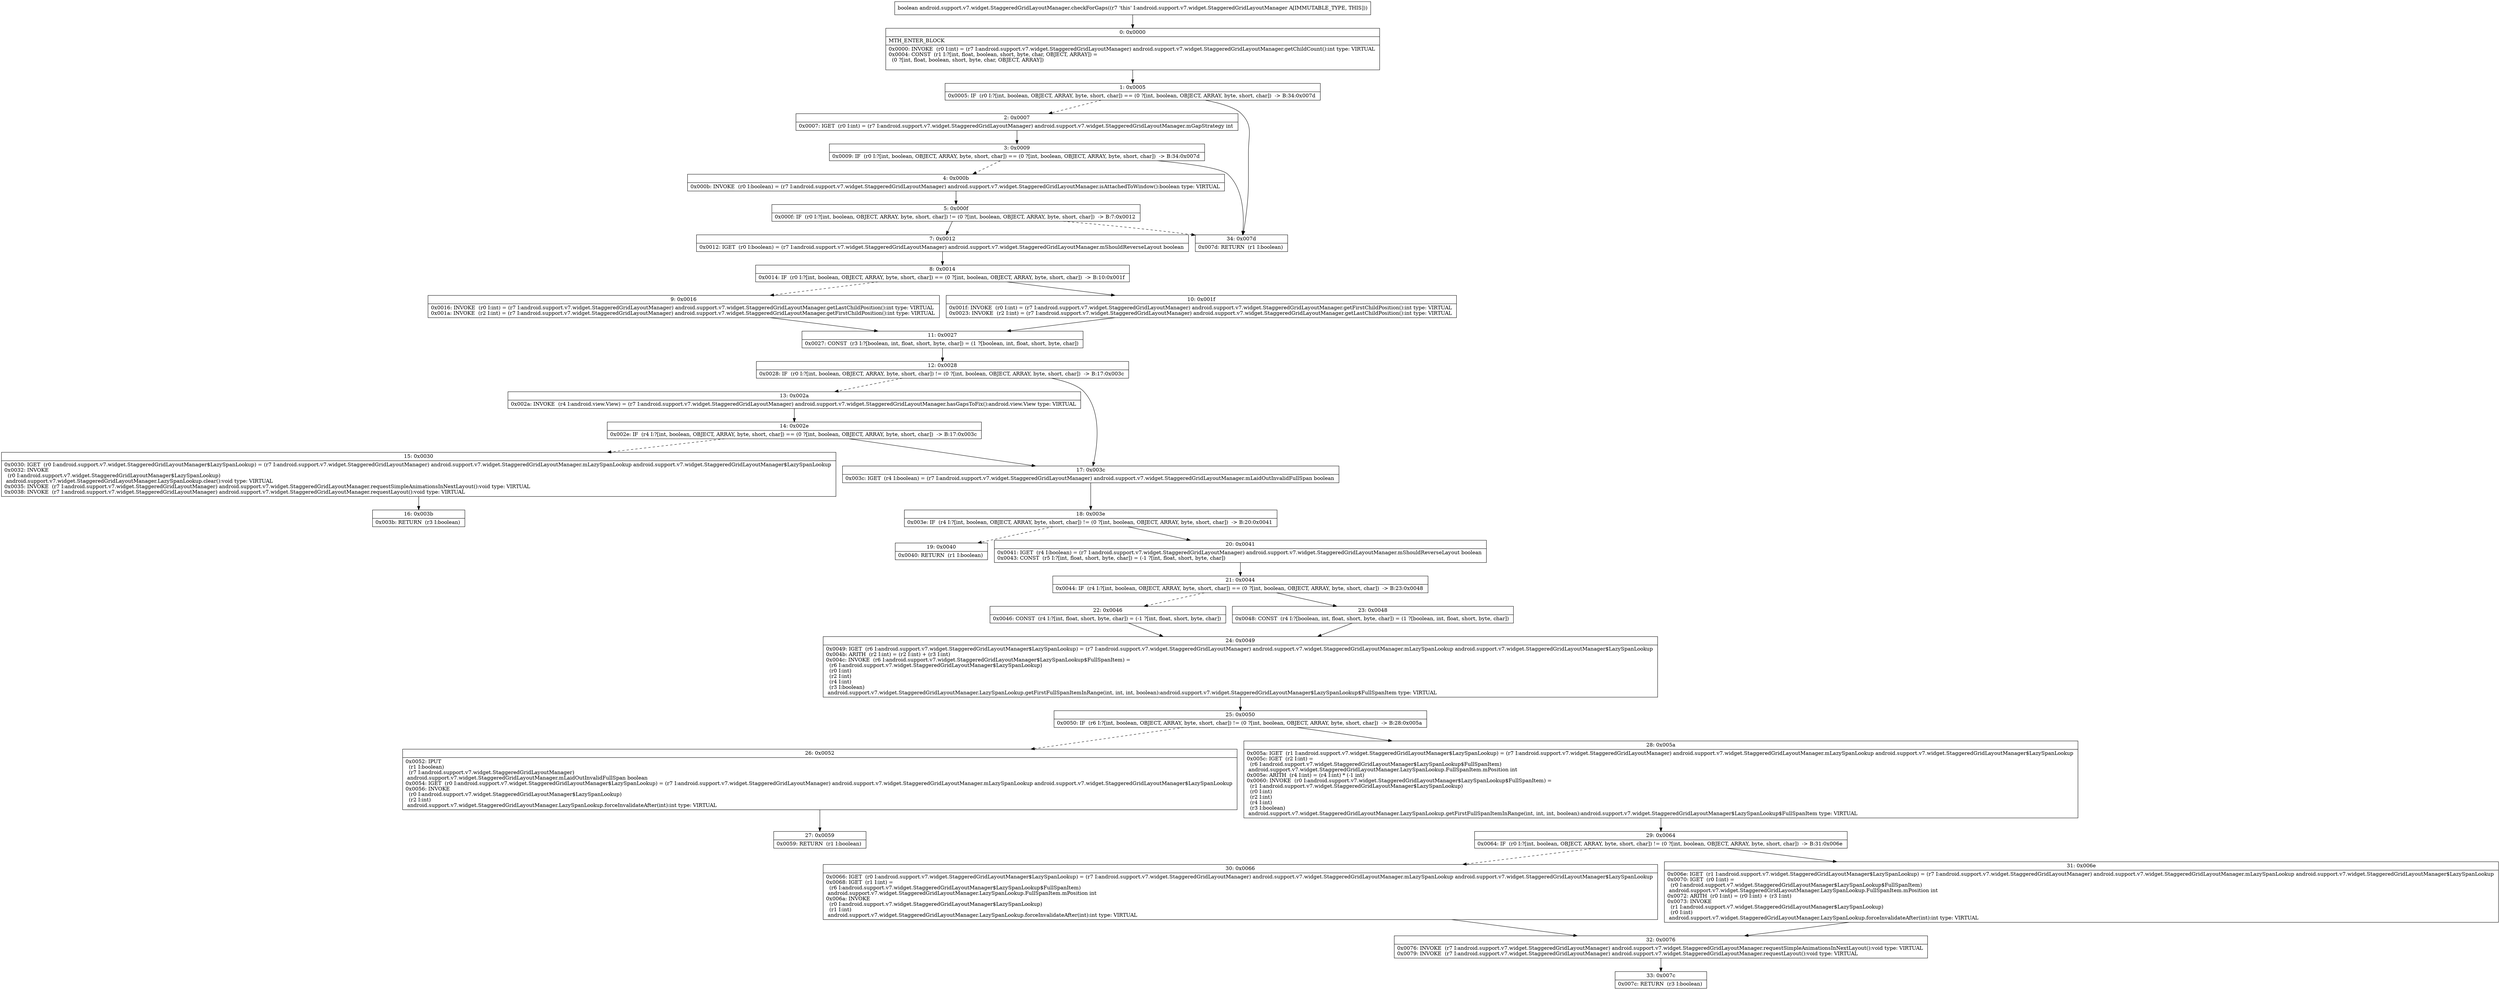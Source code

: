 digraph "CFG forandroid.support.v7.widget.StaggeredGridLayoutManager.checkForGaps()Z" {
Node_0 [shape=record,label="{0\:\ 0x0000|MTH_ENTER_BLOCK\l|0x0000: INVOKE  (r0 I:int) = (r7 I:android.support.v7.widget.StaggeredGridLayoutManager) android.support.v7.widget.StaggeredGridLayoutManager.getChildCount():int type: VIRTUAL \l0x0004: CONST  (r1 I:?[int, float, boolean, short, byte, char, OBJECT, ARRAY]) = \l  (0 ?[int, float, boolean, short, byte, char, OBJECT, ARRAY])\l \l}"];
Node_1 [shape=record,label="{1\:\ 0x0005|0x0005: IF  (r0 I:?[int, boolean, OBJECT, ARRAY, byte, short, char]) == (0 ?[int, boolean, OBJECT, ARRAY, byte, short, char])  \-\> B:34:0x007d \l}"];
Node_2 [shape=record,label="{2\:\ 0x0007|0x0007: IGET  (r0 I:int) = (r7 I:android.support.v7.widget.StaggeredGridLayoutManager) android.support.v7.widget.StaggeredGridLayoutManager.mGapStrategy int \l}"];
Node_3 [shape=record,label="{3\:\ 0x0009|0x0009: IF  (r0 I:?[int, boolean, OBJECT, ARRAY, byte, short, char]) == (0 ?[int, boolean, OBJECT, ARRAY, byte, short, char])  \-\> B:34:0x007d \l}"];
Node_4 [shape=record,label="{4\:\ 0x000b|0x000b: INVOKE  (r0 I:boolean) = (r7 I:android.support.v7.widget.StaggeredGridLayoutManager) android.support.v7.widget.StaggeredGridLayoutManager.isAttachedToWindow():boolean type: VIRTUAL \l}"];
Node_5 [shape=record,label="{5\:\ 0x000f|0x000f: IF  (r0 I:?[int, boolean, OBJECT, ARRAY, byte, short, char]) != (0 ?[int, boolean, OBJECT, ARRAY, byte, short, char])  \-\> B:7:0x0012 \l}"];
Node_7 [shape=record,label="{7\:\ 0x0012|0x0012: IGET  (r0 I:boolean) = (r7 I:android.support.v7.widget.StaggeredGridLayoutManager) android.support.v7.widget.StaggeredGridLayoutManager.mShouldReverseLayout boolean \l}"];
Node_8 [shape=record,label="{8\:\ 0x0014|0x0014: IF  (r0 I:?[int, boolean, OBJECT, ARRAY, byte, short, char]) == (0 ?[int, boolean, OBJECT, ARRAY, byte, short, char])  \-\> B:10:0x001f \l}"];
Node_9 [shape=record,label="{9\:\ 0x0016|0x0016: INVOKE  (r0 I:int) = (r7 I:android.support.v7.widget.StaggeredGridLayoutManager) android.support.v7.widget.StaggeredGridLayoutManager.getLastChildPosition():int type: VIRTUAL \l0x001a: INVOKE  (r2 I:int) = (r7 I:android.support.v7.widget.StaggeredGridLayoutManager) android.support.v7.widget.StaggeredGridLayoutManager.getFirstChildPosition():int type: VIRTUAL \l}"];
Node_10 [shape=record,label="{10\:\ 0x001f|0x001f: INVOKE  (r0 I:int) = (r7 I:android.support.v7.widget.StaggeredGridLayoutManager) android.support.v7.widget.StaggeredGridLayoutManager.getFirstChildPosition():int type: VIRTUAL \l0x0023: INVOKE  (r2 I:int) = (r7 I:android.support.v7.widget.StaggeredGridLayoutManager) android.support.v7.widget.StaggeredGridLayoutManager.getLastChildPosition():int type: VIRTUAL \l}"];
Node_11 [shape=record,label="{11\:\ 0x0027|0x0027: CONST  (r3 I:?[boolean, int, float, short, byte, char]) = (1 ?[boolean, int, float, short, byte, char]) \l}"];
Node_12 [shape=record,label="{12\:\ 0x0028|0x0028: IF  (r0 I:?[int, boolean, OBJECT, ARRAY, byte, short, char]) != (0 ?[int, boolean, OBJECT, ARRAY, byte, short, char])  \-\> B:17:0x003c \l}"];
Node_13 [shape=record,label="{13\:\ 0x002a|0x002a: INVOKE  (r4 I:android.view.View) = (r7 I:android.support.v7.widget.StaggeredGridLayoutManager) android.support.v7.widget.StaggeredGridLayoutManager.hasGapsToFix():android.view.View type: VIRTUAL \l}"];
Node_14 [shape=record,label="{14\:\ 0x002e|0x002e: IF  (r4 I:?[int, boolean, OBJECT, ARRAY, byte, short, char]) == (0 ?[int, boolean, OBJECT, ARRAY, byte, short, char])  \-\> B:17:0x003c \l}"];
Node_15 [shape=record,label="{15\:\ 0x0030|0x0030: IGET  (r0 I:android.support.v7.widget.StaggeredGridLayoutManager$LazySpanLookup) = (r7 I:android.support.v7.widget.StaggeredGridLayoutManager) android.support.v7.widget.StaggeredGridLayoutManager.mLazySpanLookup android.support.v7.widget.StaggeredGridLayoutManager$LazySpanLookup \l0x0032: INVOKE  \l  (r0 I:android.support.v7.widget.StaggeredGridLayoutManager$LazySpanLookup)\l android.support.v7.widget.StaggeredGridLayoutManager.LazySpanLookup.clear():void type: VIRTUAL \l0x0035: INVOKE  (r7 I:android.support.v7.widget.StaggeredGridLayoutManager) android.support.v7.widget.StaggeredGridLayoutManager.requestSimpleAnimationsInNextLayout():void type: VIRTUAL \l0x0038: INVOKE  (r7 I:android.support.v7.widget.StaggeredGridLayoutManager) android.support.v7.widget.StaggeredGridLayoutManager.requestLayout():void type: VIRTUAL \l}"];
Node_16 [shape=record,label="{16\:\ 0x003b|0x003b: RETURN  (r3 I:boolean) \l}"];
Node_17 [shape=record,label="{17\:\ 0x003c|0x003c: IGET  (r4 I:boolean) = (r7 I:android.support.v7.widget.StaggeredGridLayoutManager) android.support.v7.widget.StaggeredGridLayoutManager.mLaidOutInvalidFullSpan boolean \l}"];
Node_18 [shape=record,label="{18\:\ 0x003e|0x003e: IF  (r4 I:?[int, boolean, OBJECT, ARRAY, byte, short, char]) != (0 ?[int, boolean, OBJECT, ARRAY, byte, short, char])  \-\> B:20:0x0041 \l}"];
Node_19 [shape=record,label="{19\:\ 0x0040|0x0040: RETURN  (r1 I:boolean) \l}"];
Node_20 [shape=record,label="{20\:\ 0x0041|0x0041: IGET  (r4 I:boolean) = (r7 I:android.support.v7.widget.StaggeredGridLayoutManager) android.support.v7.widget.StaggeredGridLayoutManager.mShouldReverseLayout boolean \l0x0043: CONST  (r5 I:?[int, float, short, byte, char]) = (\-1 ?[int, float, short, byte, char]) \l}"];
Node_21 [shape=record,label="{21\:\ 0x0044|0x0044: IF  (r4 I:?[int, boolean, OBJECT, ARRAY, byte, short, char]) == (0 ?[int, boolean, OBJECT, ARRAY, byte, short, char])  \-\> B:23:0x0048 \l}"];
Node_22 [shape=record,label="{22\:\ 0x0046|0x0046: CONST  (r4 I:?[int, float, short, byte, char]) = (\-1 ?[int, float, short, byte, char]) \l}"];
Node_23 [shape=record,label="{23\:\ 0x0048|0x0048: CONST  (r4 I:?[boolean, int, float, short, byte, char]) = (1 ?[boolean, int, float, short, byte, char]) \l}"];
Node_24 [shape=record,label="{24\:\ 0x0049|0x0049: IGET  (r6 I:android.support.v7.widget.StaggeredGridLayoutManager$LazySpanLookup) = (r7 I:android.support.v7.widget.StaggeredGridLayoutManager) android.support.v7.widget.StaggeredGridLayoutManager.mLazySpanLookup android.support.v7.widget.StaggeredGridLayoutManager$LazySpanLookup \l0x004b: ARITH  (r2 I:int) = (r2 I:int) + (r3 I:int) \l0x004c: INVOKE  (r6 I:android.support.v7.widget.StaggeredGridLayoutManager$LazySpanLookup$FullSpanItem) = \l  (r6 I:android.support.v7.widget.StaggeredGridLayoutManager$LazySpanLookup)\l  (r0 I:int)\l  (r2 I:int)\l  (r4 I:int)\l  (r3 I:boolean)\l android.support.v7.widget.StaggeredGridLayoutManager.LazySpanLookup.getFirstFullSpanItemInRange(int, int, int, boolean):android.support.v7.widget.StaggeredGridLayoutManager$LazySpanLookup$FullSpanItem type: VIRTUAL \l}"];
Node_25 [shape=record,label="{25\:\ 0x0050|0x0050: IF  (r6 I:?[int, boolean, OBJECT, ARRAY, byte, short, char]) != (0 ?[int, boolean, OBJECT, ARRAY, byte, short, char])  \-\> B:28:0x005a \l}"];
Node_26 [shape=record,label="{26\:\ 0x0052|0x0052: IPUT  \l  (r1 I:boolean)\l  (r7 I:android.support.v7.widget.StaggeredGridLayoutManager)\l android.support.v7.widget.StaggeredGridLayoutManager.mLaidOutInvalidFullSpan boolean \l0x0054: IGET  (r0 I:android.support.v7.widget.StaggeredGridLayoutManager$LazySpanLookup) = (r7 I:android.support.v7.widget.StaggeredGridLayoutManager) android.support.v7.widget.StaggeredGridLayoutManager.mLazySpanLookup android.support.v7.widget.StaggeredGridLayoutManager$LazySpanLookup \l0x0056: INVOKE  \l  (r0 I:android.support.v7.widget.StaggeredGridLayoutManager$LazySpanLookup)\l  (r2 I:int)\l android.support.v7.widget.StaggeredGridLayoutManager.LazySpanLookup.forceInvalidateAfter(int):int type: VIRTUAL \l}"];
Node_27 [shape=record,label="{27\:\ 0x0059|0x0059: RETURN  (r1 I:boolean) \l}"];
Node_28 [shape=record,label="{28\:\ 0x005a|0x005a: IGET  (r1 I:android.support.v7.widget.StaggeredGridLayoutManager$LazySpanLookup) = (r7 I:android.support.v7.widget.StaggeredGridLayoutManager) android.support.v7.widget.StaggeredGridLayoutManager.mLazySpanLookup android.support.v7.widget.StaggeredGridLayoutManager$LazySpanLookup \l0x005c: IGET  (r2 I:int) = \l  (r6 I:android.support.v7.widget.StaggeredGridLayoutManager$LazySpanLookup$FullSpanItem)\l android.support.v7.widget.StaggeredGridLayoutManager.LazySpanLookup.FullSpanItem.mPosition int \l0x005e: ARITH  (r4 I:int) = (r4 I:int) * (\-1 int) \l0x0060: INVOKE  (r0 I:android.support.v7.widget.StaggeredGridLayoutManager$LazySpanLookup$FullSpanItem) = \l  (r1 I:android.support.v7.widget.StaggeredGridLayoutManager$LazySpanLookup)\l  (r0 I:int)\l  (r2 I:int)\l  (r4 I:int)\l  (r3 I:boolean)\l android.support.v7.widget.StaggeredGridLayoutManager.LazySpanLookup.getFirstFullSpanItemInRange(int, int, int, boolean):android.support.v7.widget.StaggeredGridLayoutManager$LazySpanLookup$FullSpanItem type: VIRTUAL \l}"];
Node_29 [shape=record,label="{29\:\ 0x0064|0x0064: IF  (r0 I:?[int, boolean, OBJECT, ARRAY, byte, short, char]) != (0 ?[int, boolean, OBJECT, ARRAY, byte, short, char])  \-\> B:31:0x006e \l}"];
Node_30 [shape=record,label="{30\:\ 0x0066|0x0066: IGET  (r0 I:android.support.v7.widget.StaggeredGridLayoutManager$LazySpanLookup) = (r7 I:android.support.v7.widget.StaggeredGridLayoutManager) android.support.v7.widget.StaggeredGridLayoutManager.mLazySpanLookup android.support.v7.widget.StaggeredGridLayoutManager$LazySpanLookup \l0x0068: IGET  (r1 I:int) = \l  (r6 I:android.support.v7.widget.StaggeredGridLayoutManager$LazySpanLookup$FullSpanItem)\l android.support.v7.widget.StaggeredGridLayoutManager.LazySpanLookup.FullSpanItem.mPosition int \l0x006a: INVOKE  \l  (r0 I:android.support.v7.widget.StaggeredGridLayoutManager$LazySpanLookup)\l  (r1 I:int)\l android.support.v7.widget.StaggeredGridLayoutManager.LazySpanLookup.forceInvalidateAfter(int):int type: VIRTUAL \l}"];
Node_31 [shape=record,label="{31\:\ 0x006e|0x006e: IGET  (r1 I:android.support.v7.widget.StaggeredGridLayoutManager$LazySpanLookup) = (r7 I:android.support.v7.widget.StaggeredGridLayoutManager) android.support.v7.widget.StaggeredGridLayoutManager.mLazySpanLookup android.support.v7.widget.StaggeredGridLayoutManager$LazySpanLookup \l0x0070: IGET  (r0 I:int) = \l  (r0 I:android.support.v7.widget.StaggeredGridLayoutManager$LazySpanLookup$FullSpanItem)\l android.support.v7.widget.StaggeredGridLayoutManager.LazySpanLookup.FullSpanItem.mPosition int \l0x0072: ARITH  (r0 I:int) = (r0 I:int) + (r3 I:int) \l0x0073: INVOKE  \l  (r1 I:android.support.v7.widget.StaggeredGridLayoutManager$LazySpanLookup)\l  (r0 I:int)\l android.support.v7.widget.StaggeredGridLayoutManager.LazySpanLookup.forceInvalidateAfter(int):int type: VIRTUAL \l}"];
Node_32 [shape=record,label="{32\:\ 0x0076|0x0076: INVOKE  (r7 I:android.support.v7.widget.StaggeredGridLayoutManager) android.support.v7.widget.StaggeredGridLayoutManager.requestSimpleAnimationsInNextLayout():void type: VIRTUAL \l0x0079: INVOKE  (r7 I:android.support.v7.widget.StaggeredGridLayoutManager) android.support.v7.widget.StaggeredGridLayoutManager.requestLayout():void type: VIRTUAL \l}"];
Node_33 [shape=record,label="{33\:\ 0x007c|0x007c: RETURN  (r3 I:boolean) \l}"];
Node_34 [shape=record,label="{34\:\ 0x007d|0x007d: RETURN  (r1 I:boolean) \l}"];
MethodNode[shape=record,label="{boolean android.support.v7.widget.StaggeredGridLayoutManager.checkForGaps((r7 'this' I:android.support.v7.widget.StaggeredGridLayoutManager A[IMMUTABLE_TYPE, THIS])) }"];
MethodNode -> Node_0;
Node_0 -> Node_1;
Node_1 -> Node_2[style=dashed];
Node_1 -> Node_34;
Node_2 -> Node_3;
Node_3 -> Node_4[style=dashed];
Node_3 -> Node_34;
Node_4 -> Node_5;
Node_5 -> Node_7;
Node_5 -> Node_34[style=dashed];
Node_7 -> Node_8;
Node_8 -> Node_9[style=dashed];
Node_8 -> Node_10;
Node_9 -> Node_11;
Node_10 -> Node_11;
Node_11 -> Node_12;
Node_12 -> Node_13[style=dashed];
Node_12 -> Node_17;
Node_13 -> Node_14;
Node_14 -> Node_15[style=dashed];
Node_14 -> Node_17;
Node_15 -> Node_16;
Node_17 -> Node_18;
Node_18 -> Node_19[style=dashed];
Node_18 -> Node_20;
Node_20 -> Node_21;
Node_21 -> Node_22[style=dashed];
Node_21 -> Node_23;
Node_22 -> Node_24;
Node_23 -> Node_24;
Node_24 -> Node_25;
Node_25 -> Node_26[style=dashed];
Node_25 -> Node_28;
Node_26 -> Node_27;
Node_28 -> Node_29;
Node_29 -> Node_30[style=dashed];
Node_29 -> Node_31;
Node_30 -> Node_32;
Node_31 -> Node_32;
Node_32 -> Node_33;
}

